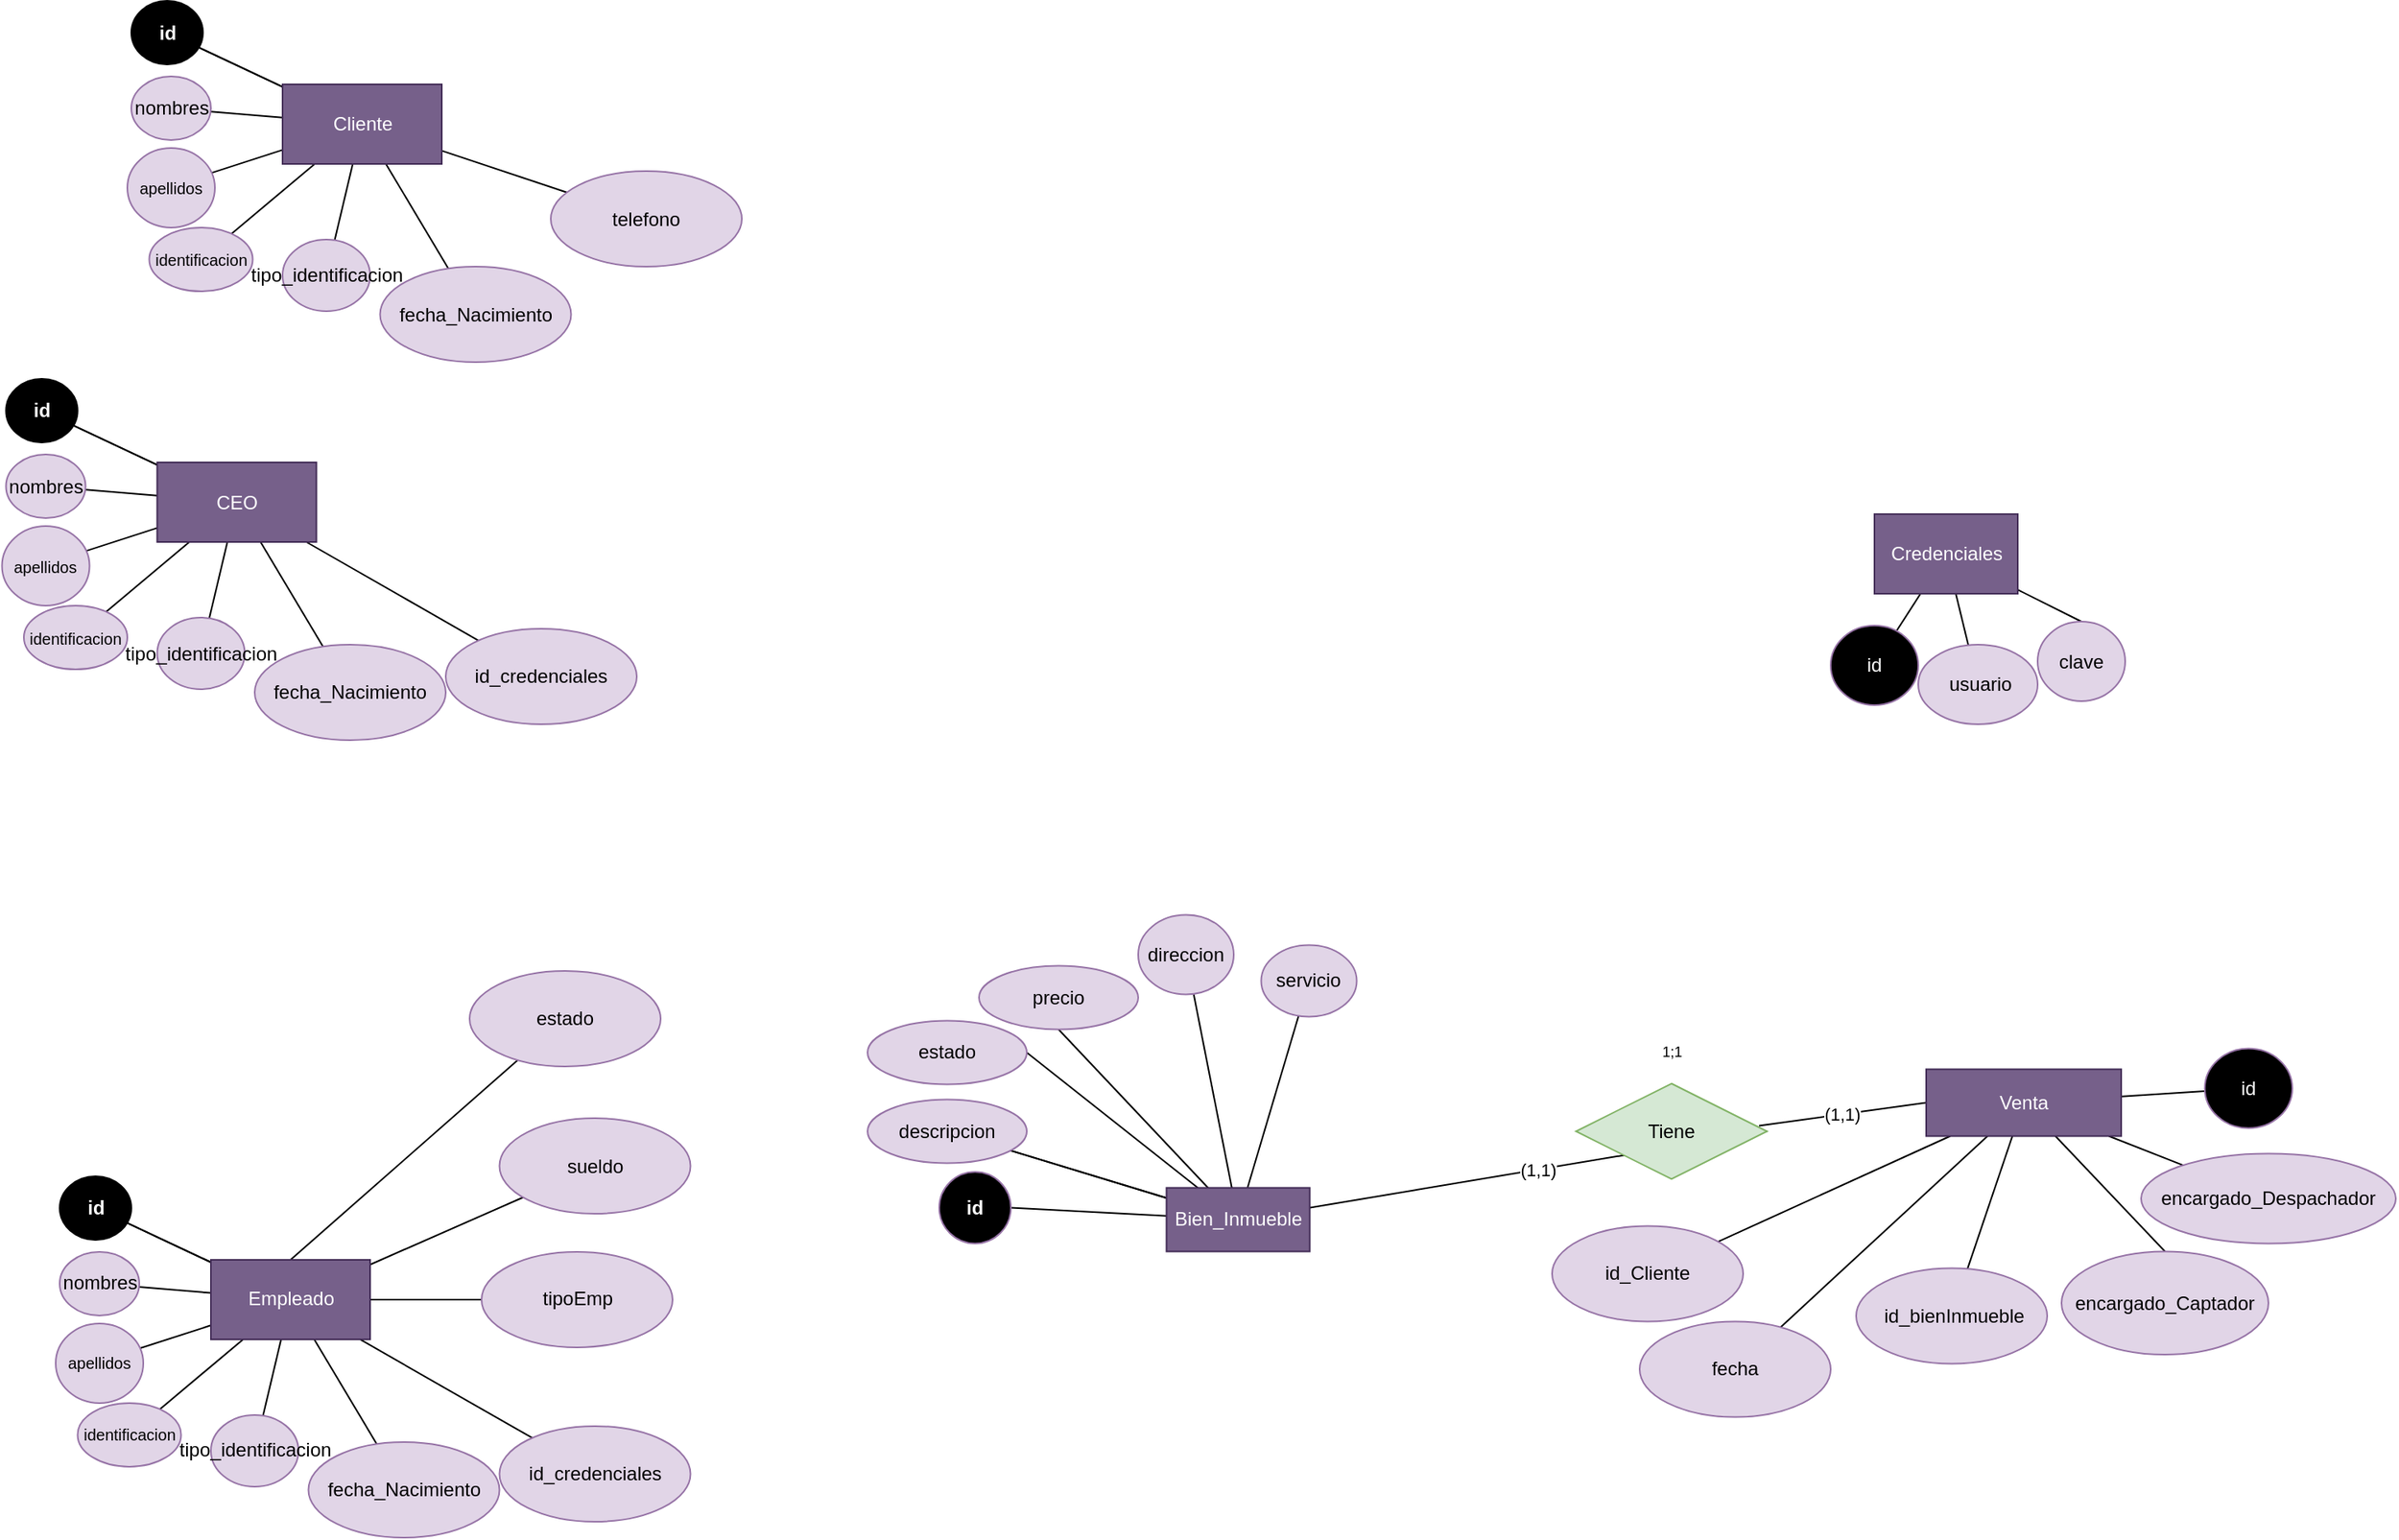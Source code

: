 <mxfile version="20.1.3" type="github"><diagram id="VrLLJXBjRSbxZT5z34Pf" name="Page-1"><mxGraphModel dx="2500" dy="1078" grid="1" gridSize="10" guides="1" tooltips="1" connect="1" arrows="1" fold="1" page="1" pageScale="1" pageWidth="827" pageHeight="1169" math="0" shadow="0"><root><mxCell id="0"/><mxCell id="1" parent="0"/><mxCell id="37DnBJKU28rt_-dcDyt2-1" value="" style="rounded=0;orthogonalLoop=1;jettySize=auto;html=1;endArrow=none;endFill=0;" parent="1" source="37DnBJKU28rt_-dcDyt2-9" target="37DnBJKU28rt_-dcDyt2-32" edge="1"><mxGeometry relative="1" as="geometry"/></mxCell><mxCell id="37DnBJKU28rt_-dcDyt2-2" value="" style="edgeStyle=none;rounded=0;orthogonalLoop=1;jettySize=auto;html=1;endArrow=none;endFill=0;" parent="1" source="37DnBJKU28rt_-dcDyt2-9" target="37DnBJKU28rt_-dcDyt2-33" edge="1"><mxGeometry relative="1" as="geometry"/></mxCell><mxCell id="37DnBJKU28rt_-dcDyt2-3" value="" style="edgeStyle=none;rounded=0;orthogonalLoop=1;jettySize=auto;html=1;endArrow=none;endFill=0;" parent="1" source="37DnBJKU28rt_-dcDyt2-9" target="37DnBJKU28rt_-dcDyt2-33" edge="1"><mxGeometry relative="1" as="geometry"/></mxCell><mxCell id="37DnBJKU28rt_-dcDyt2-5" value="" style="edgeStyle=none;rounded=0;orthogonalLoop=1;jettySize=auto;html=1;endArrow=none;endFill=0;entryX=0.922;entryY=0.326;entryDx=0;entryDy=0;entryPerimeter=0;" parent="1" source="37DnBJKU28rt_-dcDyt2-9" target="37DnBJKU28rt_-dcDyt2-56" edge="1"><mxGeometry relative="1" as="geometry"><mxPoint x="69.569" y="411.894" as="targetPoint"/></mxGeometry></mxCell><mxCell id="37DnBJKU28rt_-dcDyt2-6" value="" style="edgeStyle=none;rounded=0;orthogonalLoop=1;jettySize=auto;html=1;endArrow=none;endFill=0;" parent="1" source="37DnBJKU28rt_-dcDyt2-9" target="37DnBJKU28rt_-dcDyt2-34" edge="1"><mxGeometry relative="1" as="geometry"/></mxCell><mxCell id="37DnBJKU28rt_-dcDyt2-7" value="" style="edgeStyle=none;rounded=0;orthogonalLoop=1;jettySize=auto;html=1;endArrow=none;endFill=0;" parent="1" source="37DnBJKU28rt_-dcDyt2-9" target="37DnBJKU28rt_-dcDyt2-35" edge="1"><mxGeometry relative="1" as="geometry"/></mxCell><mxCell id="-ytYUhr7caFQReCdmZZ0-4" value="" style="rounded=0;orthogonalLoop=1;jettySize=auto;html=1;endArrow=none;endFill=0;" edge="1" parent="1" source="37DnBJKU28rt_-dcDyt2-9" target="-ytYUhr7caFQReCdmZZ0-3"><mxGeometry relative="1" as="geometry"/></mxCell><mxCell id="-ytYUhr7caFQReCdmZZ0-6" value="" style="edgeStyle=none;rounded=0;orthogonalLoop=1;jettySize=auto;html=1;endArrow=none;endFill=0;" edge="1" parent="1" source="37DnBJKU28rt_-dcDyt2-9" target="-ytYUhr7caFQReCdmZZ0-5"><mxGeometry relative="1" as="geometry"/></mxCell><mxCell id="37DnBJKU28rt_-dcDyt2-9" value="CEO" style="rounded=0;whiteSpace=wrap;html=1;fillColor=#76608a;strokeColor=#432D57;fontColor=#ffffff;" parent="1" vertex="1"><mxGeometry x="113.75" y="355.5" width="100" height="50" as="geometry"/></mxCell><mxCell id="37DnBJKU28rt_-dcDyt2-13" value="" style="edgeStyle=none;rounded=0;orthogonalLoop=1;jettySize=auto;html=1;endArrow=none;endFill=0;entryX=1;entryY=0.5;entryDx=0;entryDy=0;" parent="1" source="37DnBJKU28rt_-dcDyt2-23" target="37DnBJKU28rt_-dcDyt2-38" edge="1"><mxGeometry relative="1" as="geometry"><mxPoint x="723.56" y="860.195" as="targetPoint"/></mxGeometry></mxCell><mxCell id="37DnBJKU28rt_-dcDyt2-14" value="" style="edgeStyle=none;rounded=0;orthogonalLoop=1;jettySize=auto;html=1;endArrow=none;endFill=0;" parent="1" source="37DnBJKU28rt_-dcDyt2-23" target="37DnBJKU28rt_-dcDyt2-39" edge="1"><mxGeometry relative="1" as="geometry"/></mxCell><mxCell id="37DnBJKU28rt_-dcDyt2-15" value="" style="edgeStyle=none;rounded=0;orthogonalLoop=1;jettySize=auto;html=1;endArrow=none;endFill=0;" parent="1" source="37DnBJKU28rt_-dcDyt2-23" target="37DnBJKU28rt_-dcDyt2-40" edge="1"><mxGeometry relative="1" as="geometry"/></mxCell><mxCell id="37DnBJKU28rt_-dcDyt2-18" value="" style="rounded=0;orthogonalLoop=1;jettySize=auto;html=1;entryX=0.5;entryY=1;entryDx=0;entryDy=0;endArrow=none;endFill=0;" parent="1" source="37DnBJKU28rt_-dcDyt2-23" target="37DnBJKU28rt_-dcDyt2-57" edge="1"><mxGeometry relative="1" as="geometry"><mxPoint x="855.25" y="766.25" as="targetPoint"/></mxGeometry></mxCell><mxCell id="37DnBJKU28rt_-dcDyt2-19" value="" style="edgeStyle=none;rounded=0;orthogonalLoop=1;jettySize=auto;html=1;endArrow=none;endFill=0;entryX=1;entryY=0.5;entryDx=0;entryDy=0;" parent="1" source="37DnBJKU28rt_-dcDyt2-23" target="37DnBJKU28rt_-dcDyt2-58" edge="1"><mxGeometry relative="1" as="geometry"/></mxCell><mxCell id="37DnBJKU28rt_-dcDyt2-20" value="" style="edgeStyle=none;rounded=0;orthogonalLoop=1;jettySize=auto;html=1;endArrow=none;endFill=0;" parent="1" source="37DnBJKU28rt_-dcDyt2-23" target="37DnBJKU28rt_-dcDyt2-59" edge="1"><mxGeometry relative="1" as="geometry"/></mxCell><mxCell id="37DnBJKU28rt_-dcDyt2-21" value="" style="edgeStyle=none;rounded=0;orthogonalLoop=1;jettySize=auto;html=1;endArrow=none;endFill=0;" parent="1" source="37DnBJKU28rt_-dcDyt2-23" target="37DnBJKU28rt_-dcDyt2-59" edge="1"><mxGeometry relative="1" as="geometry"/></mxCell><mxCell id="37DnBJKU28rt_-dcDyt2-22" value="(1,1)" style="edgeStyle=none;rounded=0;orthogonalLoop=1;jettySize=auto;html=1;endArrow=none;endFill=0;entryX=1;entryY=0.5;entryDx=0;entryDy=0;" parent="1" source="37DnBJKU28rt_-dcDyt2-23" target="37DnBJKU28rt_-dcDyt2-60" edge="1"><mxGeometry relative="1" as="geometry"/></mxCell><mxCell id="37DnBJKU28rt_-dcDyt2-23" value="Bien_Inmueble" style="rounded=0;whiteSpace=wrap;html=1;fillColor=#76608a;strokeColor=#432D57;fontColor=#ffffff;" parent="1" vertex="1"><mxGeometry x="747.75" y="811.25" width="90" height="40" as="geometry"/></mxCell><mxCell id="37DnBJKU28rt_-dcDyt2-27" value="" style="edgeStyle=none;rounded=0;orthogonalLoop=1;jettySize=auto;html=1;endArrow=none;endFill=0;" parent="1" source="37DnBJKU28rt_-dcDyt2-30" target="37DnBJKU28rt_-dcDyt2-53" edge="1"><mxGeometry relative="1" as="geometry"/></mxCell><mxCell id="37DnBJKU28rt_-dcDyt2-28" value="" style="edgeStyle=none;rounded=0;orthogonalLoop=1;jettySize=auto;html=1;endArrow=none;endFill=0;entryX=0.5;entryY=0;entryDx=0;entryDy=0;" parent="1" source="37DnBJKU28rt_-dcDyt2-30" target="37DnBJKU28rt_-dcDyt2-54" edge="1"><mxGeometry relative="1" as="geometry"><mxPoint x="1249.807" y="468.45" as="targetPoint"/></mxGeometry></mxCell><mxCell id="37DnBJKU28rt_-dcDyt2-29" value="" style="edgeStyle=none;rounded=0;orthogonalLoop=1;jettySize=auto;html=1;endArrow=none;endFill=0;" parent="1" source="37DnBJKU28rt_-dcDyt2-30" target="37DnBJKU28rt_-dcDyt2-55" edge="1"><mxGeometry relative="1" as="geometry"/></mxCell><mxCell id="37DnBJKU28rt_-dcDyt2-30" value="Credenciales" style="rounded=0;whiteSpace=wrap;html=1;fillColor=#76608a;strokeColor=#432D57;fontColor=#ffffff;" parent="1" vertex="1"><mxGeometry x="1192.5" y="388" width="90" height="50" as="geometry"/></mxCell><mxCell id="37DnBJKU28rt_-dcDyt2-32" value="nombres" style="ellipse;whiteSpace=wrap;html=1;rounded=0;fillColor=#e1d5e7;strokeColor=#9673a6;" parent="1" vertex="1"><mxGeometry x="18.75" y="350.5" width="50" height="40" as="geometry"/></mxCell><mxCell id="37DnBJKU28rt_-dcDyt2-33" value="id" style="ellipse;whiteSpace=wrap;html=1;rounded=0;fillColor=#000000;fontColor=#FFFFFF;fontStyle=1" parent="1" vertex="1"><mxGeometry x="18.75" y="303" width="45" height="40" as="geometry"/></mxCell><mxCell id="37DnBJKU28rt_-dcDyt2-34" value="&lt;span style=&quot;font-size: 10px;&quot;&gt;identificacion&lt;/span&gt;" style="ellipse;whiteSpace=wrap;html=1;rounded=0;fillColor=#e1d5e7;strokeColor=#9673a6;" parent="1" vertex="1"><mxGeometry x="30" y="445.5" width="65" height="40" as="geometry"/></mxCell><mxCell id="37DnBJKU28rt_-dcDyt2-35" value="tipo_identificacion" style="ellipse;whiteSpace=wrap;html=1;rounded=0;fillColor=#e1d5e7;strokeColor=#9673a6;" parent="1" vertex="1"><mxGeometry x="113.75" y="453" width="55" height="45" as="geometry"/></mxCell><mxCell id="37DnBJKU28rt_-dcDyt2-38" value="id" style="ellipse;whiteSpace=wrap;html=1;rounded=0;fillColor=#000000;strokeColor=#9673a6;fontColor=#FFFFFF;fontStyle=1" parent="1" vertex="1"><mxGeometry x="605" y="801.25" width="45" height="45" as="geometry"/></mxCell><mxCell id="37DnBJKU28rt_-dcDyt2-39" value="direccion" style="ellipse;whiteSpace=wrap;html=1;rounded=0;fillColor=#e1d5e7;strokeColor=#9673a6;" parent="1" vertex="1"><mxGeometry x="730" y="639.75" width="60" height="50" as="geometry"/></mxCell><mxCell id="37DnBJKU28rt_-dcDyt2-40" value="servicio" style="ellipse;whiteSpace=wrap;html=1;rounded=0;fillColor=#e1d5e7;strokeColor=#9673a6;" parent="1" vertex="1"><mxGeometry x="807.25" y="658.75" width="60" height="45" as="geometry"/></mxCell><mxCell id="37DnBJKU28rt_-dcDyt2-45" style="edgeStyle=none;rounded=0;orthogonalLoop=1;jettySize=auto;html=1;exitX=0.5;exitY=1;exitDx=0;exitDy=0;endArrow=none;endFill=0;" parent="1" source="37DnBJKU28rt_-dcDyt2-23" target="37DnBJKU28rt_-dcDyt2-23" edge="1"><mxGeometry relative="1" as="geometry"/></mxCell><mxCell id="37DnBJKU28rt_-dcDyt2-53" value="id" style="ellipse;whiteSpace=wrap;html=1;rounded=0;fillColor=#000000;strokeColor=#9673a6;fontColor=#FFFFFF;fontStyle=0" parent="1" vertex="1"><mxGeometry x="1165" y="458" width="55" height="50" as="geometry"/></mxCell><mxCell id="37DnBJKU28rt_-dcDyt2-54" value="clave" style="ellipse;whiteSpace=wrap;html=1;rounded=0;fillColor=#e1d5e7;strokeColor=#9673a6;" parent="1" vertex="1"><mxGeometry x="1295" y="455.5" width="55" height="50" as="geometry"/></mxCell><mxCell id="37DnBJKU28rt_-dcDyt2-55" value="&amp;nbsp;usuario" style="ellipse;whiteSpace=wrap;html=1;rounded=0;fillColor=#e1d5e7;strokeColor=#9673a6;" parent="1" vertex="1"><mxGeometry x="1220" y="470" width="75" height="50" as="geometry"/></mxCell><mxCell id="37DnBJKU28rt_-dcDyt2-56" value="&lt;span style=&quot;font-size: 10px;&quot;&gt;apellidos&lt;/span&gt;" style="ellipse;whiteSpace=wrap;html=1;rounded=0;fillColor=#e1d5e7;strokeColor=#9673a6;" parent="1" vertex="1"><mxGeometry x="16.25" y="395.5" width="55" height="50" as="geometry"/></mxCell><mxCell id="37DnBJKU28rt_-dcDyt2-57" value="precio" style="ellipse;whiteSpace=wrap;html=1;rounded=0;fillColor=#e1d5e7;strokeColor=#9673a6;" parent="1" vertex="1"><mxGeometry x="630" y="671.75" width="100" height="40" as="geometry"/></mxCell><mxCell id="37DnBJKU28rt_-dcDyt2-58" value="estado" style="ellipse;whiteSpace=wrap;html=1;rounded=0;fillColor=#e1d5e7;strokeColor=#9673a6;" parent="1" vertex="1"><mxGeometry x="560" y="706.25" width="100" height="40" as="geometry"/></mxCell><mxCell id="37DnBJKU28rt_-dcDyt2-59" value="descripcion" style="ellipse;whiteSpace=wrap;html=1;rounded=0;fillColor=#e1d5e7;strokeColor=#9673a6;" parent="1" vertex="1"><mxGeometry x="560" y="755.75" width="100" height="40" as="geometry"/></mxCell><mxCell id="37DnBJKU28rt_-dcDyt2-60" value="Tiene" style="rhombus;whiteSpace=wrap;html=1;fillColor=#d5e8d4;strokeColor=#82b366;" parent="1" vertex="1"><mxGeometry x="1005" y="745.75" width="120" height="60" as="geometry"/></mxCell><mxCell id="37DnBJKU28rt_-dcDyt2-61" value="" style="edgeStyle=none;rounded=0;orthogonalLoop=1;jettySize=auto;html=1;endArrow=none;endFill=0;entryX=0.5;entryY=0;entryDx=0;entryDy=0;" parent="1" source="37DnBJKU28rt_-dcDyt2-65" target="37DnBJKU28rt_-dcDyt2-66" edge="1"><mxGeometry relative="1" as="geometry"><mxPoint x="1272.014" y="658.964" as="targetPoint"/></mxGeometry></mxCell><mxCell id="37DnBJKU28rt_-dcDyt2-62" value="" style="edgeStyle=none;rounded=0;orthogonalLoop=1;jettySize=auto;html=1;endArrow=none;endFill=0;" parent="1" source="37DnBJKU28rt_-dcDyt2-65" target="37DnBJKU28rt_-dcDyt2-67" edge="1"><mxGeometry relative="1" as="geometry"/></mxCell><mxCell id="37DnBJKU28rt_-dcDyt2-63" value="" style="edgeStyle=none;rounded=0;orthogonalLoop=1;jettySize=auto;html=1;endArrow=none;endFill=0;" parent="1" source="37DnBJKU28rt_-dcDyt2-65" target="37DnBJKU28rt_-dcDyt2-68" edge="1"><mxGeometry relative="1" as="geometry"/></mxCell><mxCell id="37DnBJKU28rt_-dcDyt2-64" value="(1,1)" style="edgeStyle=none;rounded=0;orthogonalLoop=1;jettySize=auto;html=1;endArrow=none;endFill=0;exitX=0;exitY=0.5;exitDx=0;exitDy=0;" parent="1" source="37DnBJKU28rt_-dcDyt2-65" edge="1"><mxGeometry relative="1" as="geometry"><mxPoint x="1120" y="772.25" as="targetPoint"/></mxGeometry></mxCell><mxCell id="-ytYUhr7caFQReCdmZZ0-86" value="" style="edgeStyle=none;rounded=0;orthogonalLoop=1;jettySize=auto;html=1;endArrow=none;endFill=0;" edge="1" parent="1" source="37DnBJKU28rt_-dcDyt2-65" target="-ytYUhr7caFQReCdmZZ0-85"><mxGeometry relative="1" as="geometry"/></mxCell><mxCell id="-ytYUhr7caFQReCdmZZ0-88" value="" style="edgeStyle=none;rounded=0;orthogonalLoop=1;jettySize=auto;html=1;endArrow=none;endFill=0;" edge="1" parent="1" source="37DnBJKU28rt_-dcDyt2-65" target="-ytYUhr7caFQReCdmZZ0-87"><mxGeometry relative="1" as="geometry"/></mxCell><mxCell id="-ytYUhr7caFQReCdmZZ0-91" value="" style="edgeStyle=none;rounded=0;orthogonalLoop=1;jettySize=auto;html=1;endArrow=none;endFill=0;" edge="1" parent="1" source="37DnBJKU28rt_-dcDyt2-65" target="-ytYUhr7caFQReCdmZZ0-90"><mxGeometry relative="1" as="geometry"/></mxCell><mxCell id="37DnBJKU28rt_-dcDyt2-65" value="Venta" style="rounded=0;whiteSpace=wrap;html=1;fillColor=#76608a;strokeColor=#432D57;fontColor=#ffffff;" parent="1" vertex="1"><mxGeometry x="1225" y="736.75" width="122.5" height="42" as="geometry"/></mxCell><mxCell id="37DnBJKU28rt_-dcDyt2-66" value="encargado_Captador" style="ellipse;whiteSpace=wrap;html=1;rounded=0;fillColor=#e1d5e7;strokeColor=#9673a6;" parent="1" vertex="1"><mxGeometry x="1310" y="851.25" width="130" height="64.75" as="geometry"/></mxCell><mxCell id="37DnBJKU28rt_-dcDyt2-67" value="id" style="ellipse;whiteSpace=wrap;html=1;rounded=0;fillColor=#000000;strokeColor=#9673a6;fontColor=#FFFFFF;fontStyle=0" parent="1" vertex="1"><mxGeometry x="1400" y="723.75" width="55" height="50" as="geometry"/></mxCell><mxCell id="37DnBJKU28rt_-dcDyt2-68" value="encargado_Despachador" style="ellipse;whiteSpace=wrap;html=1;rounded=0;fillColor=#e1d5e7;strokeColor=#9673a6;" parent="1" vertex="1"><mxGeometry x="1360" y="789.75" width="160" height="56.5" as="geometry"/></mxCell><mxCell id="37DnBJKU28rt_-dcDyt2-69" value="&lt;font style=&quot;font-size: 9px;&quot;&gt;1;1&lt;/font&gt;" style="text;html=1;align=center;verticalAlign=middle;resizable=0;points=[];autosize=1;strokeColor=none;fillColor=none;fontSize=8;" parent="1" vertex="1"><mxGeometry x="1045" y="716.25" width="40" height="20" as="geometry"/></mxCell><mxCell id="-ytYUhr7caFQReCdmZZ0-3" value="fecha_Nacimiento" style="ellipse;whiteSpace=wrap;html=1;fillColor=#e1d5e7;strokeColor=#9673a6;rounded=0;" vertex="1" parent="1"><mxGeometry x="175" y="470" width="120" height="60" as="geometry"/></mxCell><mxCell id="-ytYUhr7caFQReCdmZZ0-5" value="id_credenciales" style="ellipse;whiteSpace=wrap;html=1;fillColor=#e1d5e7;strokeColor=#9673a6;rounded=0;" vertex="1" parent="1"><mxGeometry x="295" y="460" width="120" height="60" as="geometry"/></mxCell><mxCell id="-ytYUhr7caFQReCdmZZ0-8" value="" style="rounded=0;orthogonalLoop=1;jettySize=auto;html=1;endArrow=none;endFill=0;" edge="1" parent="1" source="-ytYUhr7caFQReCdmZZ0-16" target="-ytYUhr7caFQReCdmZZ0-18"><mxGeometry relative="1" as="geometry"/></mxCell><mxCell id="-ytYUhr7caFQReCdmZZ0-9" value="" style="edgeStyle=none;rounded=0;orthogonalLoop=1;jettySize=auto;html=1;endArrow=none;endFill=0;" edge="1" parent="1" source="-ytYUhr7caFQReCdmZZ0-16" target="-ytYUhr7caFQReCdmZZ0-19"><mxGeometry relative="1" as="geometry"/></mxCell><mxCell id="-ytYUhr7caFQReCdmZZ0-10" value="" style="edgeStyle=none;rounded=0;orthogonalLoop=1;jettySize=auto;html=1;endArrow=none;endFill=0;" edge="1" parent="1" source="-ytYUhr7caFQReCdmZZ0-16" target="-ytYUhr7caFQReCdmZZ0-19"><mxGeometry relative="1" as="geometry"/></mxCell><mxCell id="-ytYUhr7caFQReCdmZZ0-11" value="" style="edgeStyle=none;rounded=0;orthogonalLoop=1;jettySize=auto;html=1;endArrow=none;endFill=0;entryX=0.922;entryY=0.326;entryDx=0;entryDy=0;entryPerimeter=0;" edge="1" parent="1" source="-ytYUhr7caFQReCdmZZ0-16" target="-ytYUhr7caFQReCdmZZ0-26"><mxGeometry relative="1" as="geometry"><mxPoint x="148.319" y="174.394" as="targetPoint"/></mxGeometry></mxCell><mxCell id="-ytYUhr7caFQReCdmZZ0-12" value="" style="edgeStyle=none;rounded=0;orthogonalLoop=1;jettySize=auto;html=1;endArrow=none;endFill=0;" edge="1" parent="1" source="-ytYUhr7caFQReCdmZZ0-16" target="-ytYUhr7caFQReCdmZZ0-20"><mxGeometry relative="1" as="geometry"/></mxCell><mxCell id="-ytYUhr7caFQReCdmZZ0-13" value="" style="edgeStyle=none;rounded=0;orthogonalLoop=1;jettySize=auto;html=1;endArrow=none;endFill=0;" edge="1" parent="1" source="-ytYUhr7caFQReCdmZZ0-16" target="-ytYUhr7caFQReCdmZZ0-21"><mxGeometry relative="1" as="geometry"/></mxCell><mxCell id="-ytYUhr7caFQReCdmZZ0-14" value="" style="rounded=0;orthogonalLoop=1;jettySize=auto;html=1;endArrow=none;endFill=0;" edge="1" parent="1" source="-ytYUhr7caFQReCdmZZ0-16" target="-ytYUhr7caFQReCdmZZ0-28"><mxGeometry relative="1" as="geometry"/></mxCell><mxCell id="-ytYUhr7caFQReCdmZZ0-15" value="" style="edgeStyle=none;rounded=0;orthogonalLoop=1;jettySize=auto;html=1;endArrow=none;endFill=0;" edge="1" parent="1" source="-ytYUhr7caFQReCdmZZ0-16" target="-ytYUhr7caFQReCdmZZ0-29"><mxGeometry relative="1" as="geometry"/></mxCell><mxCell id="-ytYUhr7caFQReCdmZZ0-16" value="Cliente" style="rounded=0;whiteSpace=wrap;html=1;fillColor=#76608a;strokeColor=#432D57;fontColor=#ffffff;" vertex="1" parent="1"><mxGeometry x="192.5" y="118" width="100" height="50" as="geometry"/></mxCell><mxCell id="-ytYUhr7caFQReCdmZZ0-18" value="nombres" style="ellipse;whiteSpace=wrap;html=1;rounded=0;fillColor=#e1d5e7;strokeColor=#9673a6;" vertex="1" parent="1"><mxGeometry x="97.5" y="113" width="50" height="40" as="geometry"/></mxCell><mxCell id="-ytYUhr7caFQReCdmZZ0-19" value="id" style="ellipse;whiteSpace=wrap;html=1;rounded=0;fillColor=#000000;fontColor=#FFFFFF;fontStyle=1" vertex="1" parent="1"><mxGeometry x="97.5" y="65.5" width="45" height="40" as="geometry"/></mxCell><mxCell id="-ytYUhr7caFQReCdmZZ0-20" value="&lt;span style=&quot;font-size: 10px;&quot;&gt;identificacion&lt;/span&gt;" style="ellipse;whiteSpace=wrap;html=1;rounded=0;fillColor=#e1d5e7;strokeColor=#9673a6;" vertex="1" parent="1"><mxGeometry x="108.75" y="208" width="65" height="40" as="geometry"/></mxCell><mxCell id="-ytYUhr7caFQReCdmZZ0-21" value="tipo_identificacion" style="ellipse;whiteSpace=wrap;html=1;rounded=0;fillColor=#e1d5e7;strokeColor=#9673a6;" vertex="1" parent="1"><mxGeometry x="192.5" y="215.5" width="55" height="45" as="geometry"/></mxCell><mxCell id="-ytYUhr7caFQReCdmZZ0-26" value="&lt;span style=&quot;font-size: 10px;&quot;&gt;apellidos&lt;/span&gt;" style="ellipse;whiteSpace=wrap;html=1;rounded=0;fillColor=#e1d5e7;strokeColor=#9673a6;" vertex="1" parent="1"><mxGeometry x="95" y="158" width="55" height="50" as="geometry"/></mxCell><mxCell id="-ytYUhr7caFQReCdmZZ0-28" value="fecha_Nacimiento" style="ellipse;whiteSpace=wrap;html=1;fillColor=#e1d5e7;strokeColor=#9673a6;rounded=0;" vertex="1" parent="1"><mxGeometry x="253.75" y="232.5" width="120" height="60" as="geometry"/></mxCell><mxCell id="-ytYUhr7caFQReCdmZZ0-29" value="telefono" style="ellipse;whiteSpace=wrap;html=1;fillColor=#e1d5e7;strokeColor=#9673a6;rounded=0;" vertex="1" parent="1"><mxGeometry x="361" y="172.5" width="120" height="60" as="geometry"/></mxCell><mxCell id="-ytYUhr7caFQReCdmZZ0-55" value="" style="rounded=0;orthogonalLoop=1;jettySize=auto;html=1;endArrow=none;endFill=0;" edge="1" parent="1" source="-ytYUhr7caFQReCdmZZ0-63" target="-ytYUhr7caFQReCdmZZ0-66"><mxGeometry relative="1" as="geometry"/></mxCell><mxCell id="-ytYUhr7caFQReCdmZZ0-56" value="" style="edgeStyle=none;rounded=0;orthogonalLoop=1;jettySize=auto;html=1;endArrow=none;endFill=0;" edge="1" parent="1" source="-ytYUhr7caFQReCdmZZ0-63" target="-ytYUhr7caFQReCdmZZ0-67"><mxGeometry relative="1" as="geometry"/></mxCell><mxCell id="-ytYUhr7caFQReCdmZZ0-57" value="" style="edgeStyle=none;rounded=0;orthogonalLoop=1;jettySize=auto;html=1;endArrow=none;endFill=0;" edge="1" parent="1" source="-ytYUhr7caFQReCdmZZ0-63" target="-ytYUhr7caFQReCdmZZ0-67"><mxGeometry relative="1" as="geometry"/></mxCell><mxCell id="-ytYUhr7caFQReCdmZZ0-58" value="" style="edgeStyle=none;rounded=0;orthogonalLoop=1;jettySize=auto;html=1;endArrow=none;endFill=0;entryX=0.922;entryY=0.326;entryDx=0;entryDy=0;entryPerimeter=0;" edge="1" parent="1" source="-ytYUhr7caFQReCdmZZ0-63" target="-ytYUhr7caFQReCdmZZ0-74"><mxGeometry relative="1" as="geometry"><mxPoint x="103.319" y="912.864" as="targetPoint"/></mxGeometry></mxCell><mxCell id="-ytYUhr7caFQReCdmZZ0-59" value="" style="edgeStyle=none;rounded=0;orthogonalLoop=1;jettySize=auto;html=1;endArrow=none;endFill=0;" edge="1" parent="1" source="-ytYUhr7caFQReCdmZZ0-63" target="-ytYUhr7caFQReCdmZZ0-68"><mxGeometry relative="1" as="geometry"/></mxCell><mxCell id="-ytYUhr7caFQReCdmZZ0-60" value="" style="edgeStyle=none;rounded=0;orthogonalLoop=1;jettySize=auto;html=1;endArrow=none;endFill=0;" edge="1" parent="1" source="-ytYUhr7caFQReCdmZZ0-63" target="-ytYUhr7caFQReCdmZZ0-69"><mxGeometry relative="1" as="geometry"/></mxCell><mxCell id="-ytYUhr7caFQReCdmZZ0-61" value="" style="rounded=0;orthogonalLoop=1;jettySize=auto;html=1;endArrow=none;endFill=0;" edge="1" parent="1" source="-ytYUhr7caFQReCdmZZ0-63" target="-ytYUhr7caFQReCdmZZ0-76"><mxGeometry relative="1" as="geometry"/></mxCell><mxCell id="-ytYUhr7caFQReCdmZZ0-62" value="" style="edgeStyle=none;rounded=0;orthogonalLoop=1;jettySize=auto;html=1;endArrow=none;endFill=0;" edge="1" parent="1" source="-ytYUhr7caFQReCdmZZ0-63" target="-ytYUhr7caFQReCdmZZ0-77"><mxGeometry relative="1" as="geometry"/></mxCell><mxCell id="-ytYUhr7caFQReCdmZZ0-79" value="" style="edgeStyle=none;rounded=0;orthogonalLoop=1;jettySize=auto;html=1;endArrow=none;endFill=0;" edge="1" parent="1" source="-ytYUhr7caFQReCdmZZ0-63" target="-ytYUhr7caFQReCdmZZ0-78"><mxGeometry relative="1" as="geometry"/></mxCell><mxCell id="-ytYUhr7caFQReCdmZZ0-81" value="" style="edgeStyle=none;rounded=0;orthogonalLoop=1;jettySize=auto;html=1;endArrow=none;endFill=0;" edge="1" parent="1" source="-ytYUhr7caFQReCdmZZ0-63" target="-ytYUhr7caFQReCdmZZ0-80"><mxGeometry relative="1" as="geometry"/></mxCell><mxCell id="-ytYUhr7caFQReCdmZZ0-84" value="" style="edgeStyle=none;rounded=0;orthogonalLoop=1;jettySize=auto;html=1;endArrow=none;endFill=0;exitX=0.5;exitY=0;exitDx=0;exitDy=0;" edge="1" parent="1" source="-ytYUhr7caFQReCdmZZ0-63" target="-ytYUhr7caFQReCdmZZ0-83"><mxGeometry relative="1" as="geometry"/></mxCell><mxCell id="-ytYUhr7caFQReCdmZZ0-63" value="Empleado" style="rounded=0;whiteSpace=wrap;html=1;fillColor=#76608a;strokeColor=#432D57;fontColor=#ffffff;" vertex="1" parent="1"><mxGeometry x="147.5" y="856.47" width="100" height="50" as="geometry"/></mxCell><mxCell id="-ytYUhr7caFQReCdmZZ0-66" value="nombres" style="ellipse;whiteSpace=wrap;html=1;rounded=0;fillColor=#e1d5e7;strokeColor=#9673a6;" vertex="1" parent="1"><mxGeometry x="52.5" y="851.47" width="50" height="40" as="geometry"/></mxCell><mxCell id="-ytYUhr7caFQReCdmZZ0-67" value="id" style="ellipse;whiteSpace=wrap;html=1;rounded=0;fillColor=#000000;fontColor=#FFFFFF;fontStyle=1" vertex="1" parent="1"><mxGeometry x="52.5" y="803.97" width="45" height="40" as="geometry"/></mxCell><mxCell id="-ytYUhr7caFQReCdmZZ0-68" value="&lt;span style=&quot;font-size: 10px;&quot;&gt;identificacion&lt;/span&gt;" style="ellipse;whiteSpace=wrap;html=1;rounded=0;fillColor=#e1d5e7;strokeColor=#9673a6;" vertex="1" parent="1"><mxGeometry x="63.75" y="946.47" width="65" height="40" as="geometry"/></mxCell><mxCell id="-ytYUhr7caFQReCdmZZ0-69" value="tipo_identificacion" style="ellipse;whiteSpace=wrap;html=1;rounded=0;fillColor=#e1d5e7;strokeColor=#9673a6;" vertex="1" parent="1"><mxGeometry x="147.5" y="953.97" width="55" height="45" as="geometry"/></mxCell><mxCell id="-ytYUhr7caFQReCdmZZ0-74" value="&lt;span style=&quot;font-size: 10px;&quot;&gt;apellidos&lt;/span&gt;" style="ellipse;whiteSpace=wrap;html=1;rounded=0;fillColor=#e1d5e7;strokeColor=#9673a6;" vertex="1" parent="1"><mxGeometry x="50" y="896.47" width="55" height="50" as="geometry"/></mxCell><mxCell id="-ytYUhr7caFQReCdmZZ0-76" value="fecha_Nacimiento" style="ellipse;whiteSpace=wrap;html=1;fillColor=#e1d5e7;strokeColor=#9673a6;rounded=0;" vertex="1" parent="1"><mxGeometry x="208.75" y="970.97" width="120" height="60" as="geometry"/></mxCell><mxCell id="-ytYUhr7caFQReCdmZZ0-77" value="id_credenciales" style="ellipse;whiteSpace=wrap;html=1;fillColor=#e1d5e7;strokeColor=#9673a6;rounded=0;" vertex="1" parent="1"><mxGeometry x="328.75" y="960.97" width="120" height="60" as="geometry"/></mxCell><mxCell id="-ytYUhr7caFQReCdmZZ0-78" value="tipoEmp" style="ellipse;whiteSpace=wrap;html=1;fillColor=#e1d5e7;strokeColor=#9673a6;rounded=0;" vertex="1" parent="1"><mxGeometry x="317.5" y="851.47" width="120" height="60" as="geometry"/></mxCell><mxCell id="-ytYUhr7caFQReCdmZZ0-80" value="sueldo" style="ellipse;whiteSpace=wrap;html=1;fillColor=#e1d5e7;strokeColor=#9673a6;rounded=0;" vertex="1" parent="1"><mxGeometry x="328.75" y="767.5" width="120" height="60" as="geometry"/></mxCell><mxCell id="-ytYUhr7caFQReCdmZZ0-83" value="estado" style="ellipse;whiteSpace=wrap;html=1;fillColor=#e1d5e7;strokeColor=#9673a6;rounded=0;" vertex="1" parent="1"><mxGeometry x="310" y="675" width="120" height="60" as="geometry"/></mxCell><mxCell id="-ytYUhr7caFQReCdmZZ0-85" value="&amp;nbsp;id_bienInmueble" style="ellipse;whiteSpace=wrap;html=1;fillColor=#e1d5e7;strokeColor=#9673a6;rounded=0;" vertex="1" parent="1"><mxGeometry x="1181" y="861.75" width="120" height="60" as="geometry"/></mxCell><mxCell id="-ytYUhr7caFQReCdmZZ0-87" value="fecha" style="ellipse;whiteSpace=wrap;html=1;fillColor=#e1d5e7;strokeColor=#9673a6;rounded=0;" vertex="1" parent="1"><mxGeometry x="1045" y="895.25" width="120" height="60" as="geometry"/></mxCell><mxCell id="-ytYUhr7caFQReCdmZZ0-90" value="id_Cliente" style="ellipse;whiteSpace=wrap;html=1;fillColor=#e1d5e7;strokeColor=#9673a6;rounded=0;" vertex="1" parent="1"><mxGeometry x="990" y="835.25" width="120" height="60" as="geometry"/></mxCell></root></mxGraphModel></diagram></mxfile>